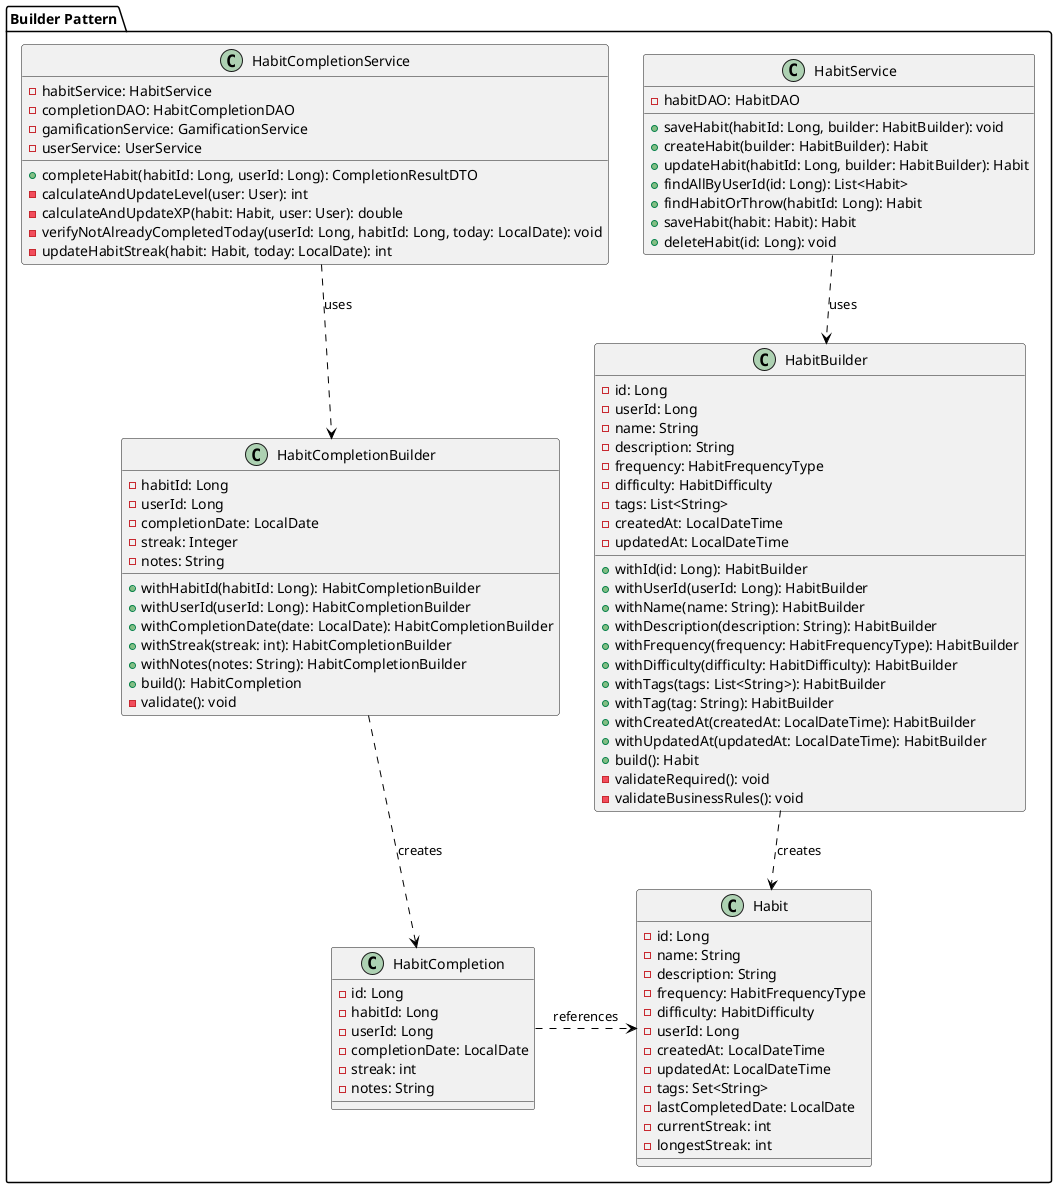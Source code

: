 @startuml
skinparam ArrowColor Black

package "Builder Pattern" {
  class Habit {
    -id: Long
    -name: String
    -description: String
    -frequency: HabitFrequencyType
    -difficulty: HabitDifficulty
    -userId: Long
    -createdAt: LocalDateTime
    -updatedAt: LocalDateTime
    -tags: Set<String>
    -lastCompletedDate: LocalDate
    -currentStreak: int
    -longestStreak: int
  }

  class HabitBuilder {
    -id: Long
    -userId: Long
    -name: String
    -description: String
    -frequency: HabitFrequencyType
    -difficulty: HabitDifficulty
    -tags: List<String>
    -createdAt: LocalDateTime
    -updatedAt: LocalDateTime
    +withId(id: Long): HabitBuilder
    +withUserId(userId: Long): HabitBuilder
    +withName(name: String): HabitBuilder
    +withDescription(description: String): HabitBuilder
    +withFrequency(frequency: HabitFrequencyType): HabitBuilder
    +withDifficulty(difficulty: HabitDifficulty): HabitBuilder
    +withTags(tags: List<String>): HabitBuilder
    +withTag(tag: String): HabitBuilder
    +withCreatedAt(createdAt: LocalDateTime): HabitBuilder
    +withUpdatedAt(updatedAt: LocalDateTime): HabitBuilder
    +build(): Habit
    -validateRequired(): void
    -validateBusinessRules(): void
  }

  class HabitCompletion {
    -id: Long
    -habitId: Long
    -userId: Long
    -completionDate: LocalDate
    -streak: int
    -notes: String

  }

  class HabitCompletionBuilder {
    -habitId: Long
    -userId: Long
    -completionDate: LocalDate
    -streak: Integer
    -notes: String
    +withHabitId(habitId: Long): HabitCompletionBuilder
    +withUserId(userId: Long): HabitCompletionBuilder
    +withCompletionDate(date: LocalDate): HabitCompletionBuilder
    +withStreak(streak: int): HabitCompletionBuilder
    +withNotes(notes: String): HabitCompletionBuilder
    +build(): HabitCompletion
    -validate(): void
  }

  class HabitService {
    -habitDAO: HabitDAO
    +saveHabit(habitId: Long, builder: HabitBuilder): void
    +createHabit(builder: HabitBuilder): Habit
    +updateHabit(habitId: Long, builder: HabitBuilder): Habit
    +findAllByUserId(id: Long): List<Habit>
    +findHabitOrThrow(habitId: Long): Habit
    +saveHabit(habit: Habit): Habit
    +deleteHabit(id: Long): void
  }

  class HabitCompletionService {
    -habitService: HabitService
    -completionDAO: HabitCompletionDAO
    -gamificationService: GamificationService
    -userService: UserService
    +completeHabit(habitId: Long, userId: Long): CompletionResultDTO
    -calculateAndUpdateLevel(user: User): int
    -calculateAndUpdateXP(habit: Habit, user: User): double
    -verifyNotAlreadyCompletedToday(userId: Long, habitId: Long, today: LocalDate): void
    -updateHabitStreak(habit: Habit, today: LocalDate): int
  }

  ' Relazioni tra le classi
  HabitBuilder ..> Habit : creates
  HabitCompletionBuilder ..> HabitCompletion : creates

  ' Relazioni tra i servizi
  HabitService ..> HabitBuilder : uses
  HabitCompletionService ..> HabitCompletionBuilder : uses

  ' Altre relazioni
  HabitCompletion ..> Habit : references
  HabitCompletionService .r[hidden].> HabitService
  HabitCompletionBuilder .r[hidden].> HabitBuilder
  HabitCompletion .r[hidden].> Habit
}
@enduml
